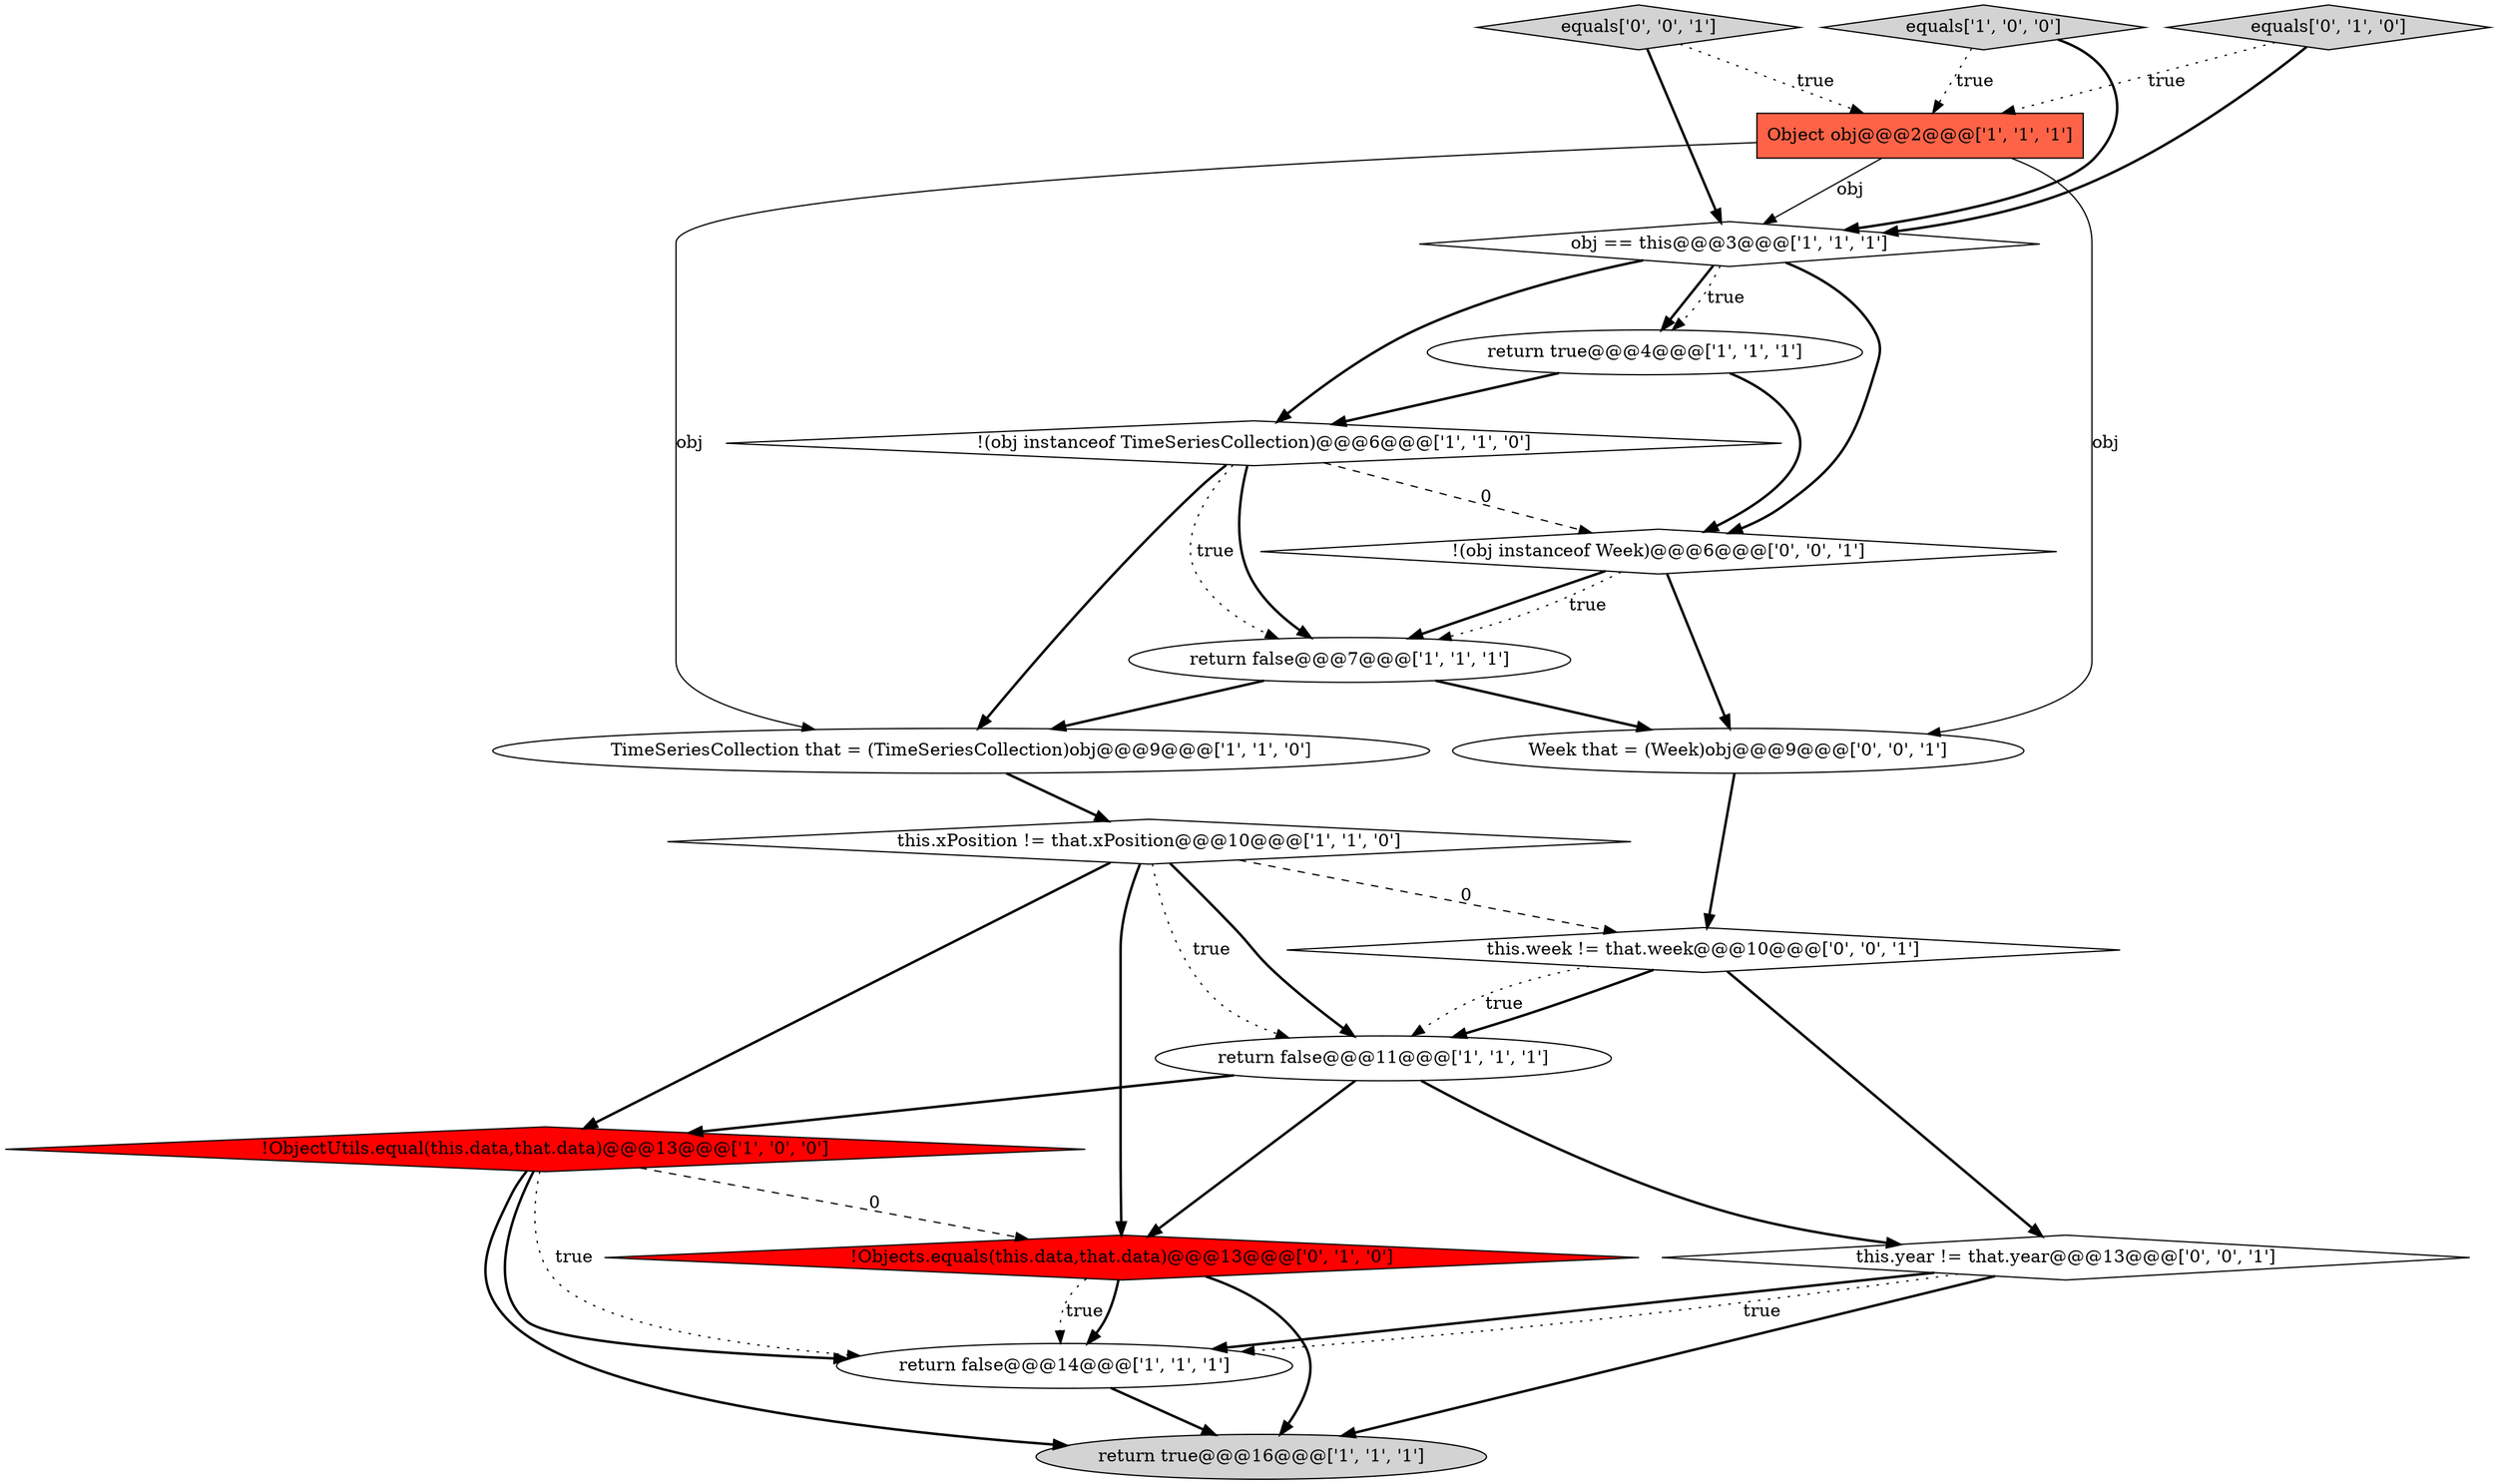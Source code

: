 digraph {
5 [style = filled, label = "Object obj@@@2@@@['1', '1', '1']", fillcolor = tomato, shape = box image = "AAA0AAABBB1BBB"];
1 [style = filled, label = "return false@@@7@@@['1', '1', '1']", fillcolor = white, shape = ellipse image = "AAA0AAABBB1BBB"];
9 [style = filled, label = "obj == this@@@3@@@['1', '1', '1']", fillcolor = white, shape = diamond image = "AAA0AAABBB1BBB"];
8 [style = filled, label = "return true@@@4@@@['1', '1', '1']", fillcolor = white, shape = ellipse image = "AAA0AAABBB1BBB"];
10 [style = filled, label = "return false@@@11@@@['1', '1', '1']", fillcolor = white, shape = ellipse image = "AAA0AAABBB1BBB"];
11 [style = filled, label = "!(obj instanceof TimeSeriesCollection)@@@6@@@['1', '1', '0']", fillcolor = white, shape = diamond image = "AAA0AAABBB1BBB"];
17 [style = filled, label = "equals['0', '0', '1']", fillcolor = lightgray, shape = diamond image = "AAA0AAABBB3BBB"];
7 [style = filled, label = "equals['1', '0', '0']", fillcolor = lightgray, shape = diamond image = "AAA0AAABBB1BBB"];
15 [style = filled, label = "this.week != that.week@@@10@@@['0', '0', '1']", fillcolor = white, shape = diamond image = "AAA0AAABBB3BBB"];
4 [style = filled, label = "!ObjectUtils.equal(this.data,that.data)@@@13@@@['1', '0', '0']", fillcolor = red, shape = diamond image = "AAA1AAABBB1BBB"];
6 [style = filled, label = "return true@@@16@@@['1', '1', '1']", fillcolor = lightgray, shape = ellipse image = "AAA0AAABBB1BBB"];
14 [style = filled, label = "!(obj instanceof Week)@@@6@@@['0', '0', '1']", fillcolor = white, shape = diamond image = "AAA0AAABBB3BBB"];
16 [style = filled, label = "Week that = (Week)obj@@@9@@@['0', '0', '1']", fillcolor = white, shape = ellipse image = "AAA0AAABBB3BBB"];
12 [style = filled, label = "!Objects.equals(this.data,that.data)@@@13@@@['0', '1', '0']", fillcolor = red, shape = diamond image = "AAA1AAABBB2BBB"];
18 [style = filled, label = "this.year != that.year@@@13@@@['0', '0', '1']", fillcolor = white, shape = diamond image = "AAA0AAABBB3BBB"];
0 [style = filled, label = "TimeSeriesCollection that = (TimeSeriesCollection)obj@@@9@@@['1', '1', '0']", fillcolor = white, shape = ellipse image = "AAA0AAABBB1BBB"];
2 [style = filled, label = "return false@@@14@@@['1', '1', '1']", fillcolor = white, shape = ellipse image = "AAA0AAABBB1BBB"];
3 [style = filled, label = "this.xPosition != that.xPosition@@@10@@@['1', '1', '0']", fillcolor = white, shape = diamond image = "AAA0AAABBB1BBB"];
13 [style = filled, label = "equals['0', '1', '0']", fillcolor = lightgray, shape = diamond image = "AAA0AAABBB2BBB"];
0->3 [style = bold, label=""];
5->0 [style = solid, label="obj"];
14->16 [style = bold, label=""];
16->15 [style = bold, label=""];
10->18 [style = bold, label=""];
15->10 [style = bold, label=""];
9->11 [style = bold, label=""];
11->1 [style = bold, label=""];
4->6 [style = bold, label=""];
2->6 [style = bold, label=""];
11->1 [style = dotted, label="true"];
17->9 [style = bold, label=""];
3->10 [style = dotted, label="true"];
12->2 [style = dotted, label="true"];
8->14 [style = bold, label=""];
13->5 [style = dotted, label="true"];
15->10 [style = dotted, label="true"];
5->9 [style = solid, label="obj"];
1->0 [style = bold, label=""];
4->2 [style = bold, label=""];
3->12 [style = bold, label=""];
18->2 [style = bold, label=""];
9->8 [style = bold, label=""];
12->6 [style = bold, label=""];
3->4 [style = bold, label=""];
15->18 [style = bold, label=""];
14->1 [style = bold, label=""];
4->12 [style = dashed, label="0"];
7->5 [style = dotted, label="true"];
9->8 [style = dotted, label="true"];
7->9 [style = bold, label=""];
3->10 [style = bold, label=""];
12->2 [style = bold, label=""];
11->0 [style = bold, label=""];
18->6 [style = bold, label=""];
10->12 [style = bold, label=""];
1->16 [style = bold, label=""];
11->14 [style = dashed, label="0"];
9->14 [style = bold, label=""];
10->4 [style = bold, label=""];
3->15 [style = dashed, label="0"];
14->1 [style = dotted, label="true"];
13->9 [style = bold, label=""];
8->11 [style = bold, label=""];
5->16 [style = solid, label="obj"];
4->2 [style = dotted, label="true"];
18->2 [style = dotted, label="true"];
17->5 [style = dotted, label="true"];
}
